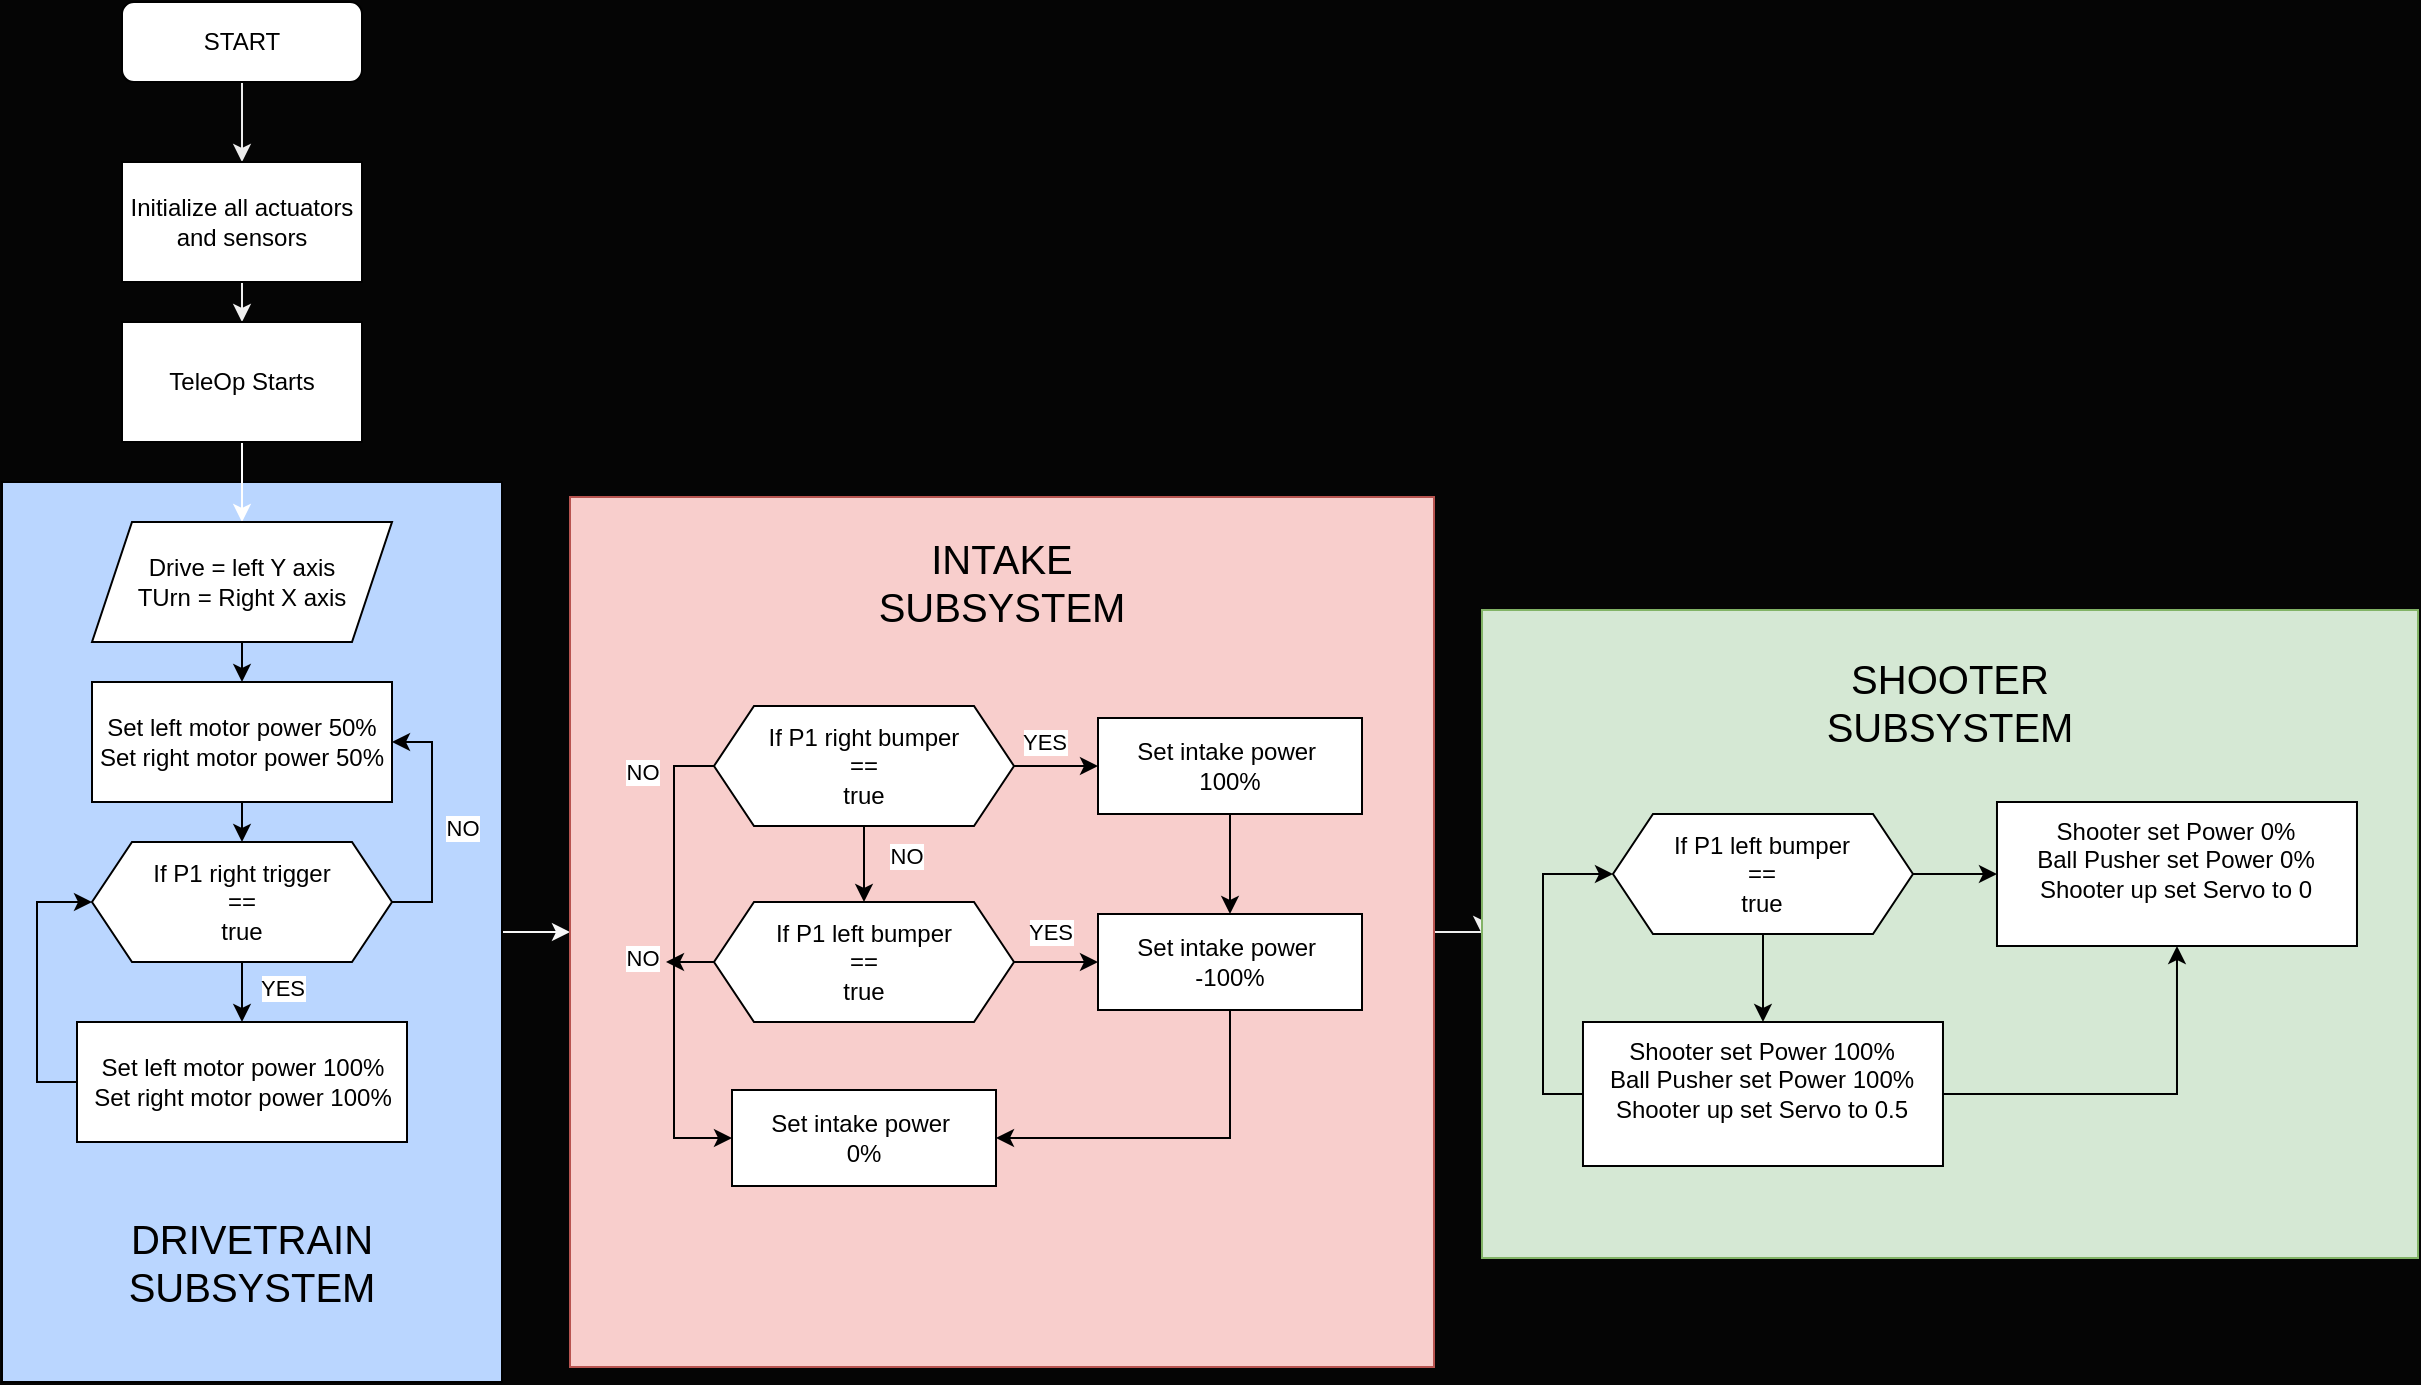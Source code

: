 <mxfile version="24.7.14">
  <diagram id="C5RBs43oDa-KdzZeNtuy" name="Page-1">
    <mxGraphModel dx="1193" dy="850" grid="1" gridSize="12" guides="1" tooltips="1" connect="1" arrows="1" fold="1" page="1" pageScale="1" pageWidth="197" pageHeight="984" background="#050505" math="0" shadow="0">
      <root>
        <mxCell id="WIyWlLk6GJQsqaUBKTNV-0" />
        <mxCell id="WIyWlLk6GJQsqaUBKTNV-1" parent="WIyWlLk6GJQsqaUBKTNV-0" />
        <mxCell id="8_FjwSeSAaLQE-lY-bs4-1" style="edgeStyle=orthogonalEdgeStyle;rounded=0;orthogonalLoop=1;jettySize=auto;html=1;exitX=0.5;exitY=1;exitDx=0;exitDy=0;entryX=0.5;entryY=0;entryDx=0;entryDy=0;strokeColor=#EDEDED;" edge="1" parent="WIyWlLk6GJQsqaUBKTNV-1" source="WIyWlLk6GJQsqaUBKTNV-3" target="8_FjwSeSAaLQE-lY-bs4-0">
          <mxGeometry relative="1" as="geometry" />
        </mxCell>
        <mxCell id="WIyWlLk6GJQsqaUBKTNV-3" value="START" style="rounded=1;whiteSpace=wrap;html=1;fontSize=12;glass=0;strokeWidth=1;shadow=0;" parent="WIyWlLk6GJQsqaUBKTNV-1" vertex="1">
          <mxGeometry x="160" y="80" width="120" height="40" as="geometry" />
        </mxCell>
        <mxCell id="8_FjwSeSAaLQE-lY-bs4-3" style="edgeStyle=orthogonalEdgeStyle;rounded=0;orthogonalLoop=1;jettySize=auto;html=1;exitX=0.5;exitY=1;exitDx=0;exitDy=0;entryX=0.5;entryY=0;entryDx=0;entryDy=0;strokeColor=#F0F0F0;" edge="1" parent="WIyWlLk6GJQsqaUBKTNV-1" source="8_FjwSeSAaLQE-lY-bs4-0" target="8_FjwSeSAaLQE-lY-bs4-2">
          <mxGeometry relative="1" as="geometry" />
        </mxCell>
        <mxCell id="8_FjwSeSAaLQE-lY-bs4-20" style="edgeStyle=orthogonalEdgeStyle;rounded=0;orthogonalLoop=1;jettySize=auto;html=1;exitX=1;exitY=0.5;exitDx=0;exitDy=0;entryX=0;entryY=0.5;entryDx=0;entryDy=0;" edge="1" parent="WIyWlLk6GJQsqaUBKTNV-1" source="8_FjwSeSAaLQE-lY-bs4-4" target="8_FjwSeSAaLQE-lY-bs4-19">
          <mxGeometry relative="1" as="geometry" />
        </mxCell>
        <mxCell id="8_FjwSeSAaLQE-lY-bs4-22" style="edgeStyle=orthogonalEdgeStyle;rounded=0;orthogonalLoop=1;jettySize=auto;html=1;exitX=1;exitY=0.5;exitDx=0;exitDy=0;entryX=0;entryY=0.5;entryDx=0;entryDy=0;strokeColor=#F7F7F7;" edge="1" parent="WIyWlLk6GJQsqaUBKTNV-1" source="8_FjwSeSAaLQE-lY-bs4-4" target="8_FjwSeSAaLQE-lY-bs4-19">
          <mxGeometry relative="1" as="geometry" />
        </mxCell>
        <mxCell id="8_FjwSeSAaLQE-lY-bs4-4" value="" style="rounded=0;whiteSpace=wrap;html=1;fillColor=#BAD6FF;strokeColor=#000000;" vertex="1" parent="WIyWlLk6GJQsqaUBKTNV-1">
          <mxGeometry x="100" y="320" width="250" height="450" as="geometry" />
        </mxCell>
        <mxCell id="8_FjwSeSAaLQE-lY-bs4-0" value="Initialize all actuators and sensors" style="rounded=0;whiteSpace=wrap;html=1;" vertex="1" parent="WIyWlLk6GJQsqaUBKTNV-1">
          <mxGeometry x="160" y="160" width="120" height="60" as="geometry" />
        </mxCell>
        <mxCell id="8_FjwSeSAaLQE-lY-bs4-6" style="edgeStyle=orthogonalEdgeStyle;rounded=0;orthogonalLoop=1;jettySize=auto;html=1;exitX=0.5;exitY=1;exitDx=0;exitDy=0;entryX=0.5;entryY=0;entryDx=0;entryDy=0;strokeColor=#FFFFFF;" edge="1" parent="WIyWlLk6GJQsqaUBKTNV-1" source="8_FjwSeSAaLQE-lY-bs4-2" target="8_FjwSeSAaLQE-lY-bs4-5">
          <mxGeometry relative="1" as="geometry" />
        </mxCell>
        <mxCell id="8_FjwSeSAaLQE-lY-bs4-2" value="TeleOp Starts" style="rounded=0;whiteSpace=wrap;html=1;" vertex="1" parent="WIyWlLk6GJQsqaUBKTNV-1">
          <mxGeometry x="160" y="240" width="120" height="60" as="geometry" />
        </mxCell>
        <mxCell id="8_FjwSeSAaLQE-lY-bs4-8" style="edgeStyle=orthogonalEdgeStyle;rounded=0;orthogonalLoop=1;jettySize=auto;html=1;exitX=0.5;exitY=1;exitDx=0;exitDy=0;entryX=0.5;entryY=0;entryDx=0;entryDy=0;" edge="1" parent="WIyWlLk6GJQsqaUBKTNV-1" source="8_FjwSeSAaLQE-lY-bs4-5" target="8_FjwSeSAaLQE-lY-bs4-7">
          <mxGeometry relative="1" as="geometry" />
        </mxCell>
        <mxCell id="8_FjwSeSAaLQE-lY-bs4-5" value="Drive = left Y axis&lt;div&gt;TUrn = Right X axis&lt;/div&gt;" style="shape=parallelogram;perimeter=parallelogramPerimeter;whiteSpace=wrap;html=1;fixedSize=1;" vertex="1" parent="WIyWlLk6GJQsqaUBKTNV-1">
          <mxGeometry x="145" y="340" width="150" height="60" as="geometry" />
        </mxCell>
        <mxCell id="8_FjwSeSAaLQE-lY-bs4-10" style="edgeStyle=orthogonalEdgeStyle;rounded=0;orthogonalLoop=1;jettySize=auto;html=1;exitX=0.5;exitY=1;exitDx=0;exitDy=0;entryX=0.5;entryY=0;entryDx=0;entryDy=0;" edge="1" parent="WIyWlLk6GJQsqaUBKTNV-1" source="8_FjwSeSAaLQE-lY-bs4-7" target="8_FjwSeSAaLQE-lY-bs4-9">
          <mxGeometry relative="1" as="geometry" />
        </mxCell>
        <mxCell id="8_FjwSeSAaLQE-lY-bs4-7" value="Set left motor power 50%&lt;div&gt;Set right motor power 50%&lt;/div&gt;" style="rounded=0;whiteSpace=wrap;html=1;" vertex="1" parent="WIyWlLk6GJQsqaUBKTNV-1">
          <mxGeometry x="145" y="420" width="150" height="60" as="geometry" />
        </mxCell>
        <mxCell id="8_FjwSeSAaLQE-lY-bs4-13" style="edgeStyle=orthogonalEdgeStyle;rounded=0;orthogonalLoop=1;jettySize=auto;html=1;exitX=0.5;exitY=1;exitDx=0;exitDy=0;entryX=0.5;entryY=0;entryDx=0;entryDy=0;" edge="1" parent="WIyWlLk6GJQsqaUBKTNV-1" source="8_FjwSeSAaLQE-lY-bs4-9" target="8_FjwSeSAaLQE-lY-bs4-12">
          <mxGeometry relative="1" as="geometry" />
        </mxCell>
        <mxCell id="8_FjwSeSAaLQE-lY-bs4-17" value="YES" style="edgeLabel;html=1;align=center;verticalAlign=middle;resizable=0;points=[];" vertex="1" connectable="0" parent="8_FjwSeSAaLQE-lY-bs4-13">
          <mxGeometry x="-0.159" relative="1" as="geometry">
            <mxPoint x="20" as="offset" />
          </mxGeometry>
        </mxCell>
        <mxCell id="8_FjwSeSAaLQE-lY-bs4-14" style="edgeStyle=orthogonalEdgeStyle;rounded=0;orthogonalLoop=1;jettySize=auto;html=1;exitX=1;exitY=0.5;exitDx=0;exitDy=0;entryX=1;entryY=0.5;entryDx=0;entryDy=0;" edge="1" parent="WIyWlLk6GJQsqaUBKTNV-1" source="8_FjwSeSAaLQE-lY-bs4-9" target="8_FjwSeSAaLQE-lY-bs4-7">
          <mxGeometry relative="1" as="geometry" />
        </mxCell>
        <mxCell id="8_FjwSeSAaLQE-lY-bs4-16" value="NO" style="edgeLabel;html=1;align=center;verticalAlign=middle;resizable=0;points=[];" vertex="1" connectable="0" parent="8_FjwSeSAaLQE-lY-bs4-14">
          <mxGeometry x="-0.049" relative="1" as="geometry">
            <mxPoint x="15" as="offset" />
          </mxGeometry>
        </mxCell>
        <mxCell id="8_FjwSeSAaLQE-lY-bs4-9" value="If P1 right trigger&lt;div&gt;==&lt;/div&gt;&lt;div&gt;true&lt;/div&gt;" style="shape=hexagon;perimeter=hexagonPerimeter2;whiteSpace=wrap;html=1;fixedSize=1;" vertex="1" parent="WIyWlLk6GJQsqaUBKTNV-1">
          <mxGeometry x="145" y="500" width="150" height="60" as="geometry" />
        </mxCell>
        <mxCell id="8_FjwSeSAaLQE-lY-bs4-15" style="edgeStyle=orthogonalEdgeStyle;rounded=0;orthogonalLoop=1;jettySize=auto;html=1;exitX=0;exitY=0.5;exitDx=0;exitDy=0;entryX=0;entryY=0.5;entryDx=0;entryDy=0;" edge="1" parent="WIyWlLk6GJQsqaUBKTNV-1" source="8_FjwSeSAaLQE-lY-bs4-12" target="8_FjwSeSAaLQE-lY-bs4-9">
          <mxGeometry relative="1" as="geometry" />
        </mxCell>
        <mxCell id="8_FjwSeSAaLQE-lY-bs4-12" value="Set left motor power 100%&lt;div&gt;Set right motor power 100%&lt;/div&gt;" style="rounded=0;whiteSpace=wrap;html=1;" vertex="1" parent="WIyWlLk6GJQsqaUBKTNV-1">
          <mxGeometry x="137.5" y="590" width="165" height="60" as="geometry" />
        </mxCell>
        <mxCell id="8_FjwSeSAaLQE-lY-bs4-18" value="&lt;font style=&quot;font-size: 20px;&quot;&gt;DRIVETRAIN&lt;br&gt;SUBSYSTEM&lt;/font&gt;" style="rounded=0;whiteSpace=wrap;html=1;fillColor=#BAD6FF;strokeColor=none;" vertex="1" parent="WIyWlLk6GJQsqaUBKTNV-1">
          <mxGeometry x="165" y="680" width="120" height="60" as="geometry" />
        </mxCell>
        <mxCell id="8_FjwSeSAaLQE-lY-bs4-47" style="edgeStyle=orthogonalEdgeStyle;rounded=0;orthogonalLoop=1;jettySize=auto;html=1;exitX=1;exitY=0.5;exitDx=0;exitDy=0;entryX=0;entryY=0.5;entryDx=0;entryDy=0;strokeColor=#F0F0F0;" edge="1" parent="WIyWlLk6GJQsqaUBKTNV-1" source="8_FjwSeSAaLQE-lY-bs4-19" target="8_FjwSeSAaLQE-lY-bs4-44">
          <mxGeometry relative="1" as="geometry" />
        </mxCell>
        <mxCell id="8_FjwSeSAaLQE-lY-bs4-19" value="" style="rounded=0;whiteSpace=wrap;html=1;fillColor=#f8cecc;strokeColor=#b85450;" vertex="1" parent="WIyWlLk6GJQsqaUBKTNV-1">
          <mxGeometry x="384" y="327.5" width="432" height="435" as="geometry" />
        </mxCell>
        <mxCell id="8_FjwSeSAaLQE-lY-bs4-23" value="&lt;font style=&quot;font-size: 20px;&quot;&gt;INTAKE&lt;br&gt;SUBSYSTEM&lt;/font&gt;" style="rounded=0;whiteSpace=wrap;html=1;fillColor=#f8cecc;strokeColor=none;" vertex="1" parent="WIyWlLk6GJQsqaUBKTNV-1">
          <mxGeometry x="540" y="340" width="120" height="60" as="geometry" />
        </mxCell>
        <mxCell id="8_FjwSeSAaLQE-lY-bs4-28" style="edgeStyle=orthogonalEdgeStyle;rounded=0;orthogonalLoop=1;jettySize=auto;html=1;exitX=0.5;exitY=1;exitDx=0;exitDy=0;entryX=0.5;entryY=0;entryDx=0;entryDy=0;" edge="1" parent="WIyWlLk6GJQsqaUBKTNV-1" source="8_FjwSeSAaLQE-lY-bs4-25" target="8_FjwSeSAaLQE-lY-bs4-26">
          <mxGeometry relative="1" as="geometry" />
        </mxCell>
        <mxCell id="8_FjwSeSAaLQE-lY-bs4-39" value="NO" style="edgeLabel;html=1;align=center;verticalAlign=middle;resizable=0;points=[];" vertex="1" connectable="0" parent="8_FjwSeSAaLQE-lY-bs4-28">
          <mxGeometry x="-0.224" y="1" relative="1" as="geometry">
            <mxPoint x="20" as="offset" />
          </mxGeometry>
        </mxCell>
        <mxCell id="8_FjwSeSAaLQE-lY-bs4-29" style="edgeStyle=orthogonalEdgeStyle;rounded=0;orthogonalLoop=1;jettySize=auto;html=1;exitX=0;exitY=0.5;exitDx=0;exitDy=0;entryX=0;entryY=0.5;entryDx=0;entryDy=0;" edge="1" parent="WIyWlLk6GJQsqaUBKTNV-1" source="8_FjwSeSAaLQE-lY-bs4-25" target="8_FjwSeSAaLQE-lY-bs4-27">
          <mxGeometry relative="1" as="geometry" />
        </mxCell>
        <mxCell id="8_FjwSeSAaLQE-lY-bs4-42" value="NO" style="edgeLabel;html=1;align=center;verticalAlign=middle;resizable=0;points=[];" vertex="1" connectable="0" parent="8_FjwSeSAaLQE-lY-bs4-29">
          <mxGeometry x="-0.803" relative="1" as="geometry">
            <mxPoint x="-16" as="offset" />
          </mxGeometry>
        </mxCell>
        <mxCell id="8_FjwSeSAaLQE-lY-bs4-43" value="NO" style="edgeLabel;html=1;align=center;verticalAlign=middle;resizable=0;points=[];" vertex="1" connectable="0" parent="8_FjwSeSAaLQE-lY-bs4-29">
          <mxGeometry x="-0.016" y="1" relative="1" as="geometry">
            <mxPoint x="-17" as="offset" />
          </mxGeometry>
        </mxCell>
        <mxCell id="8_FjwSeSAaLQE-lY-bs4-35" style="edgeStyle=orthogonalEdgeStyle;rounded=0;orthogonalLoop=1;jettySize=auto;html=1;exitX=1;exitY=0.5;exitDx=0;exitDy=0;entryX=0;entryY=0.5;entryDx=0;entryDy=0;" edge="1" parent="WIyWlLk6GJQsqaUBKTNV-1" source="8_FjwSeSAaLQE-lY-bs4-25" target="8_FjwSeSAaLQE-lY-bs4-33">
          <mxGeometry relative="1" as="geometry" />
        </mxCell>
        <mxCell id="8_FjwSeSAaLQE-lY-bs4-40" value="YES" style="edgeLabel;html=1;align=center;verticalAlign=middle;resizable=0;points=[];" vertex="1" connectable="0" parent="8_FjwSeSAaLQE-lY-bs4-35">
          <mxGeometry x="-0.294" relative="1" as="geometry">
            <mxPoint y="-12" as="offset" />
          </mxGeometry>
        </mxCell>
        <mxCell id="8_FjwSeSAaLQE-lY-bs4-25" value="If P1 right bumper&lt;div&gt;==&lt;/div&gt;&lt;div&gt;true&lt;/div&gt;" style="shape=hexagon;perimeter=hexagonPerimeter2;whiteSpace=wrap;html=1;fixedSize=1;" vertex="1" parent="WIyWlLk6GJQsqaUBKTNV-1">
          <mxGeometry x="456" y="432" width="150" height="60" as="geometry" />
        </mxCell>
        <mxCell id="8_FjwSeSAaLQE-lY-bs4-32" style="edgeStyle=orthogonalEdgeStyle;rounded=0;orthogonalLoop=1;jettySize=auto;html=1;exitX=0;exitY=0.5;exitDx=0;exitDy=0;" edge="1" parent="WIyWlLk6GJQsqaUBKTNV-1" source="8_FjwSeSAaLQE-lY-bs4-26">
          <mxGeometry relative="1" as="geometry">
            <mxPoint x="432" y="559.667" as="targetPoint" />
          </mxGeometry>
        </mxCell>
        <mxCell id="8_FjwSeSAaLQE-lY-bs4-36" style="edgeStyle=orthogonalEdgeStyle;rounded=0;orthogonalLoop=1;jettySize=auto;html=1;exitX=1;exitY=0.5;exitDx=0;exitDy=0;entryX=0;entryY=0.5;entryDx=0;entryDy=0;" edge="1" parent="WIyWlLk6GJQsqaUBKTNV-1" source="8_FjwSeSAaLQE-lY-bs4-26" target="8_FjwSeSAaLQE-lY-bs4-34">
          <mxGeometry relative="1" as="geometry" />
        </mxCell>
        <mxCell id="8_FjwSeSAaLQE-lY-bs4-41" value="YES" style="edgeLabel;html=1;align=center;verticalAlign=middle;resizable=0;points=[];" vertex="1" connectable="0" parent="8_FjwSeSAaLQE-lY-bs4-36">
          <mxGeometry x="-0.135" y="-2" relative="1" as="geometry">
            <mxPoint y="-17" as="offset" />
          </mxGeometry>
        </mxCell>
        <mxCell id="8_FjwSeSAaLQE-lY-bs4-26" value="If P1 left bumper&lt;div&gt;==&lt;/div&gt;&lt;div&gt;true&lt;/div&gt;" style="shape=hexagon;perimeter=hexagonPerimeter2;whiteSpace=wrap;html=1;fixedSize=1;" vertex="1" parent="WIyWlLk6GJQsqaUBKTNV-1">
          <mxGeometry x="456" y="530" width="150" height="60" as="geometry" />
        </mxCell>
        <mxCell id="8_FjwSeSAaLQE-lY-bs4-27" value="Set intake power&amp;nbsp;&lt;div&gt;0%&lt;/div&gt;" style="rounded=0;whiteSpace=wrap;html=1;" vertex="1" parent="WIyWlLk6GJQsqaUBKTNV-1">
          <mxGeometry x="465" y="624" width="132" height="48" as="geometry" />
        </mxCell>
        <mxCell id="8_FjwSeSAaLQE-lY-bs4-37" style="edgeStyle=orthogonalEdgeStyle;rounded=0;orthogonalLoop=1;jettySize=auto;html=1;exitX=0.5;exitY=1;exitDx=0;exitDy=0;entryX=0.5;entryY=0;entryDx=0;entryDy=0;" edge="1" parent="WIyWlLk6GJQsqaUBKTNV-1" source="8_FjwSeSAaLQE-lY-bs4-33" target="8_FjwSeSAaLQE-lY-bs4-34">
          <mxGeometry relative="1" as="geometry" />
        </mxCell>
        <mxCell id="8_FjwSeSAaLQE-lY-bs4-33" value="Set intake power&amp;nbsp;&lt;div&gt;100%&lt;/div&gt;" style="rounded=0;whiteSpace=wrap;html=1;" vertex="1" parent="WIyWlLk6GJQsqaUBKTNV-1">
          <mxGeometry x="648" y="438" width="132" height="48" as="geometry" />
        </mxCell>
        <mxCell id="8_FjwSeSAaLQE-lY-bs4-38" style="edgeStyle=orthogonalEdgeStyle;rounded=0;orthogonalLoop=1;jettySize=auto;html=1;exitX=0.5;exitY=1;exitDx=0;exitDy=0;entryX=1;entryY=0.5;entryDx=0;entryDy=0;" edge="1" parent="WIyWlLk6GJQsqaUBKTNV-1" source="8_FjwSeSAaLQE-lY-bs4-34" target="8_FjwSeSAaLQE-lY-bs4-27">
          <mxGeometry relative="1" as="geometry" />
        </mxCell>
        <mxCell id="8_FjwSeSAaLQE-lY-bs4-34" value="Set intake power&amp;nbsp;&lt;div&gt;-100%&lt;/div&gt;" style="rounded=0;whiteSpace=wrap;html=1;" vertex="1" parent="WIyWlLk6GJQsqaUBKTNV-1">
          <mxGeometry x="648" y="536" width="132" height="48" as="geometry" />
        </mxCell>
        <mxCell id="8_FjwSeSAaLQE-lY-bs4-44" value="" style="rounded=0;whiteSpace=wrap;html=1;fillColor=#d5e8d4;strokeColor=#82b366;" vertex="1" parent="WIyWlLk6GJQsqaUBKTNV-1">
          <mxGeometry x="840" y="384" width="468" height="324" as="geometry" />
        </mxCell>
        <mxCell id="8_FjwSeSAaLQE-lY-bs4-48" value="&lt;font style=&quot;font-size: 20px;&quot;&gt;SHOOTER&lt;br&gt;SUBSYSTEM&lt;/font&gt;" style="rounded=0;whiteSpace=wrap;html=1;fillColor=#d5e8d4;strokeColor=none;" vertex="1" parent="WIyWlLk6GJQsqaUBKTNV-1">
          <mxGeometry x="1014" y="400" width="120" height="60" as="geometry" />
        </mxCell>
        <mxCell id="8_FjwSeSAaLQE-lY-bs4-57" style="edgeStyle=orthogonalEdgeStyle;rounded=0;orthogonalLoop=1;jettySize=auto;html=1;exitX=0.5;exitY=1;exitDx=0;exitDy=0;entryX=0.5;entryY=0;entryDx=0;entryDy=0;" edge="1" parent="WIyWlLk6GJQsqaUBKTNV-1" source="8_FjwSeSAaLQE-lY-bs4-50" target="8_FjwSeSAaLQE-lY-bs4-53">
          <mxGeometry relative="1" as="geometry" />
        </mxCell>
        <mxCell id="8_FjwSeSAaLQE-lY-bs4-58" style="edgeStyle=orthogonalEdgeStyle;rounded=0;orthogonalLoop=1;jettySize=auto;html=1;exitX=1;exitY=0.5;exitDx=0;exitDy=0;entryX=0;entryY=0.5;entryDx=0;entryDy=0;" edge="1" parent="WIyWlLk6GJQsqaUBKTNV-1" source="8_FjwSeSAaLQE-lY-bs4-50" target="8_FjwSeSAaLQE-lY-bs4-54">
          <mxGeometry relative="1" as="geometry" />
        </mxCell>
        <mxCell id="8_FjwSeSAaLQE-lY-bs4-50" value="If P1 left bumper&lt;div&gt;==&lt;/div&gt;&lt;div&gt;true&lt;/div&gt;" style="shape=hexagon;perimeter=hexagonPerimeter2;whiteSpace=wrap;html=1;fixedSize=1;" vertex="1" parent="WIyWlLk6GJQsqaUBKTNV-1">
          <mxGeometry x="905.49" y="486" width="150" height="60" as="geometry" />
        </mxCell>
        <mxCell id="8_FjwSeSAaLQE-lY-bs4-56" style="edgeStyle=orthogonalEdgeStyle;rounded=0;orthogonalLoop=1;jettySize=auto;html=1;exitX=0;exitY=0.5;exitDx=0;exitDy=0;entryX=0;entryY=0.5;entryDx=0;entryDy=0;" edge="1" parent="WIyWlLk6GJQsqaUBKTNV-1" source="8_FjwSeSAaLQE-lY-bs4-53" target="8_FjwSeSAaLQE-lY-bs4-50">
          <mxGeometry relative="1" as="geometry" />
        </mxCell>
        <mxCell id="8_FjwSeSAaLQE-lY-bs4-59" style="edgeStyle=orthogonalEdgeStyle;rounded=0;orthogonalLoop=1;jettySize=auto;html=1;exitX=1;exitY=0.5;exitDx=0;exitDy=0;entryX=0.5;entryY=1;entryDx=0;entryDy=0;" edge="1" parent="WIyWlLk6GJQsqaUBKTNV-1" source="8_FjwSeSAaLQE-lY-bs4-53" target="8_FjwSeSAaLQE-lY-bs4-54">
          <mxGeometry relative="1" as="geometry" />
        </mxCell>
        <mxCell id="8_FjwSeSAaLQE-lY-bs4-53" value="Shooter set Power 100%&lt;div&gt;Ball Pusher set Power 100%&lt;br&gt;Shooter up set Servo to 0.5&lt;br&gt;&lt;br&gt;&lt;/div&gt;" style="rounded=0;whiteSpace=wrap;html=1;" vertex="1" parent="WIyWlLk6GJQsqaUBKTNV-1">
          <mxGeometry x="890.49" y="590" width="180" height="72" as="geometry" />
        </mxCell>
        <mxCell id="8_FjwSeSAaLQE-lY-bs4-54" value="Shooter set Power 0%&lt;div&gt;Ball Pusher set Power 0%&lt;br&gt;Shooter up set Servo to 0&lt;br&gt;&lt;br&gt;&lt;/div&gt;" style="rounded=0;whiteSpace=wrap;html=1;" vertex="1" parent="WIyWlLk6GJQsqaUBKTNV-1">
          <mxGeometry x="1097.49" y="480" width="180" height="72" as="geometry" />
        </mxCell>
      </root>
    </mxGraphModel>
  </diagram>
</mxfile>
